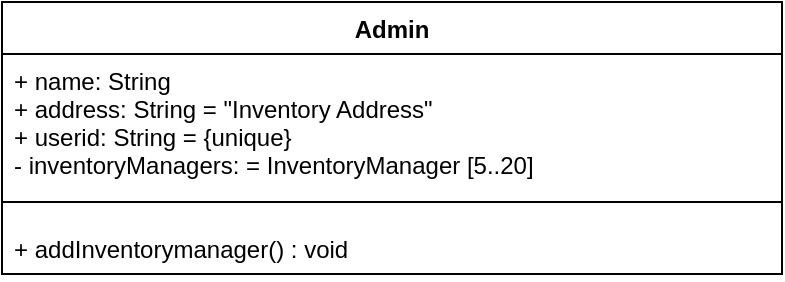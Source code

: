 <mxfile version="14.7.6" type="github">
  <diagram id="C5RBs43oDa-KdzZeNtuy" name="Page-1">
    <mxGraphModel dx="1038" dy="489" grid="1" gridSize="10" guides="1" tooltips="1" connect="1" arrows="1" fold="1" page="1" pageScale="1" pageWidth="827" pageHeight="1169" math="0" shadow="0">
      <root>
        <mxCell id="WIyWlLk6GJQsqaUBKTNV-0" />
        <mxCell id="WIyWlLk6GJQsqaUBKTNV-1" parent="WIyWlLk6GJQsqaUBKTNV-0" />
        <mxCell id="w1MjKowrL29iMkvJhAyI-0" value="Admin" style="swimlane;fontStyle=1;align=center;verticalAlign=top;childLayout=stackLayout;horizontal=1;startSize=26;horizontalStack=0;resizeParent=1;resizeParentMax=0;resizeLast=0;collapsible=1;marginBottom=0;" vertex="1" parent="WIyWlLk6GJQsqaUBKTNV-1">
          <mxGeometry x="330" y="240" width="390" height="136" as="geometry" />
        </mxCell>
        <mxCell id="w1MjKowrL29iMkvJhAyI-1" value="+ name: String&#xa;+ address: String = &quot;Inventory Address&quot;&#xa;+ userid: String = {unique}&#xa;- inventoryManagers: = InventoryManager [5..20] " style="text;strokeColor=none;fillColor=none;align=left;verticalAlign=top;spacingLeft=4;spacingRight=4;overflow=hidden;rotatable=0;points=[[0,0.5],[1,0.5]];portConstraint=eastwest;" vertex="1" parent="w1MjKowrL29iMkvJhAyI-0">
          <mxGeometry y="26" width="390" height="64" as="geometry" />
        </mxCell>
        <mxCell id="w1MjKowrL29iMkvJhAyI-2" value="" style="line;strokeWidth=1;fillColor=none;align=left;verticalAlign=middle;spacingTop=-1;spacingLeft=3;spacingRight=3;rotatable=0;labelPosition=right;points=[];portConstraint=eastwest;" vertex="1" parent="w1MjKowrL29iMkvJhAyI-0">
          <mxGeometry y="90" width="390" height="20" as="geometry" />
        </mxCell>
        <mxCell id="w1MjKowrL29iMkvJhAyI-3" value="+ addInventorymanager() : void" style="text;strokeColor=none;fillColor=none;align=left;verticalAlign=top;spacingLeft=4;spacingRight=4;overflow=hidden;rotatable=0;points=[[0,0.5],[1,0.5]];portConstraint=eastwest;" vertex="1" parent="w1MjKowrL29iMkvJhAyI-0">
          <mxGeometry y="110" width="390" height="26" as="geometry" />
        </mxCell>
      </root>
    </mxGraphModel>
  </diagram>
</mxfile>
